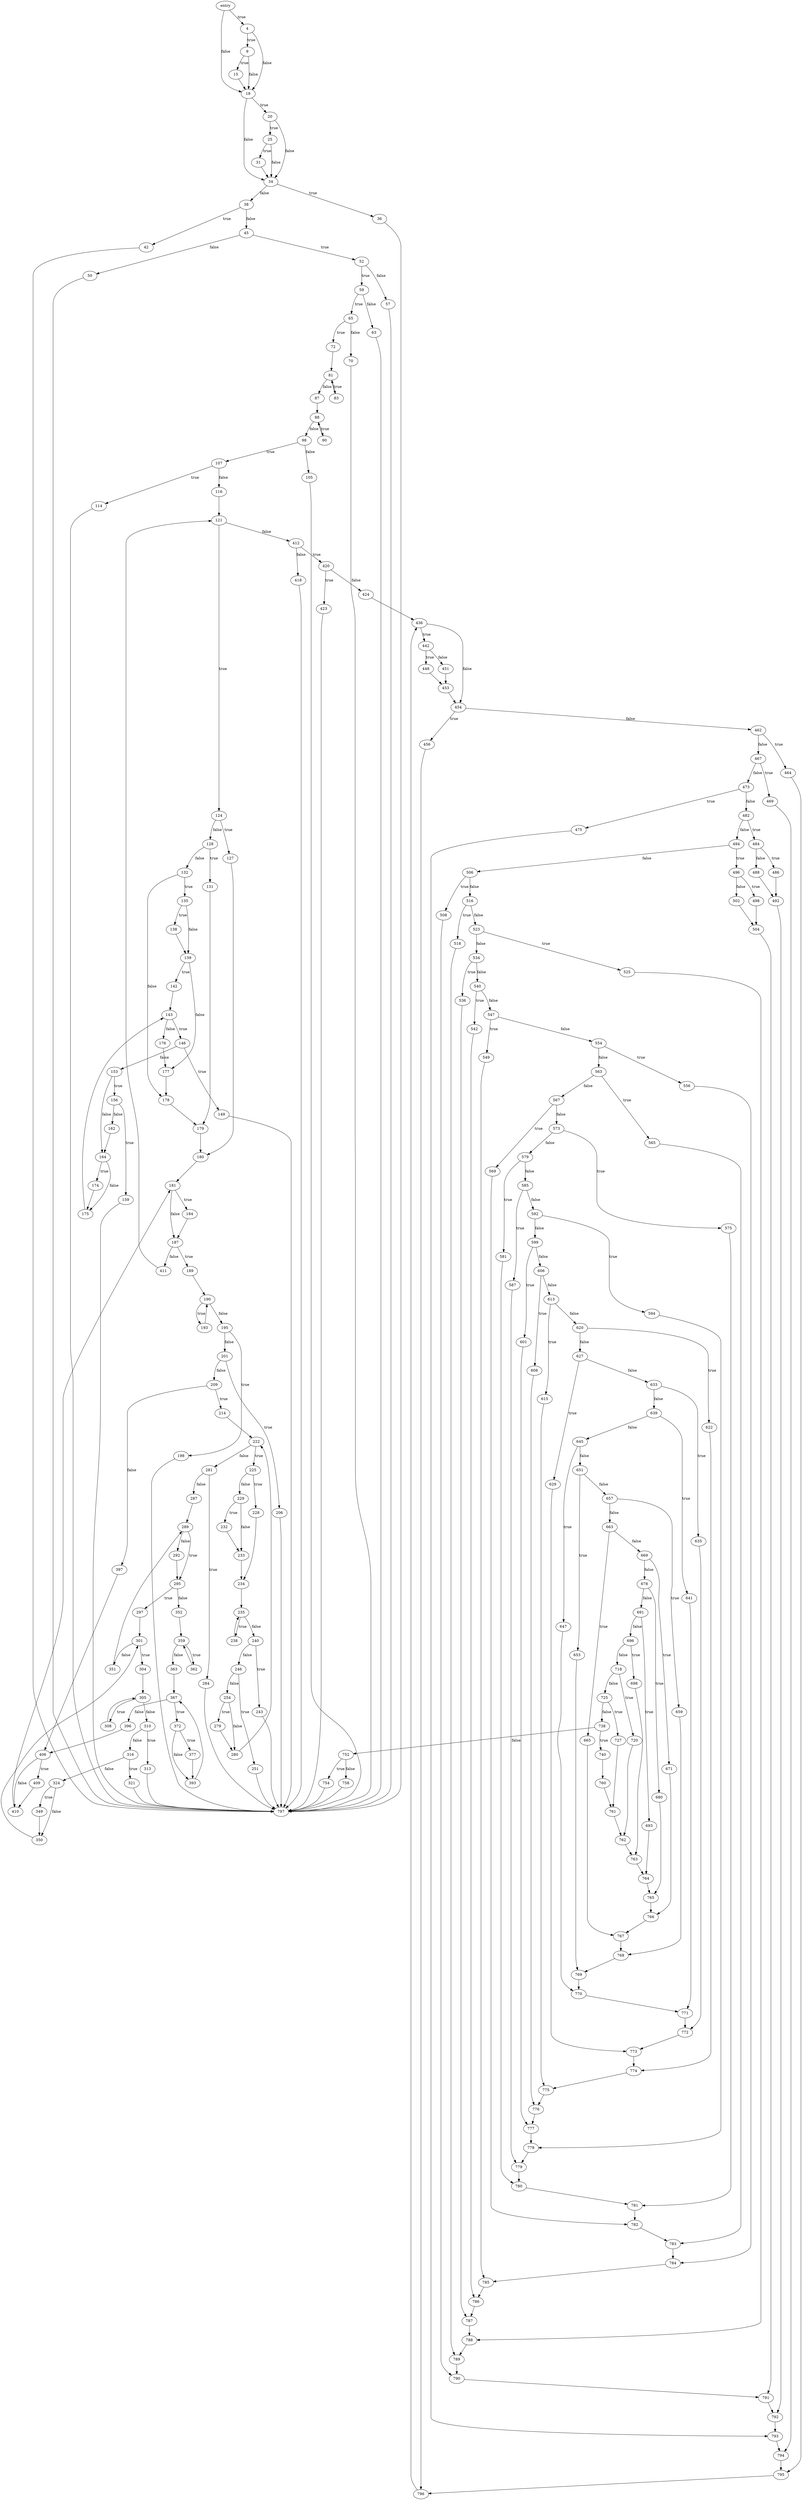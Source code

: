 digraph main {
	0->18[ label=false ];
	0->4[ label=true ];
	4->18[ label=false ];
	4->9[ label=true ];
	9->18[ label=false ];
	9->15[ label=true ];
	15->18;
	18->34[ label=false ];
	18->20[ label=true ];
	20->34[ label=false ];
	20->25[ label=true ];
	25->34[ label=false ];
	25->31[ label=true ];
	31->34;
	34->38[ label=false ];
	34->36[ label=true ];
	36->797;
	38->45[ label=false ];
	38->42[ label=true ];
	42->797;
	45->50[ label=false ];
	45->52[ label=true ];
	50->797;
	52->57[ label=false ];
	52->59[ label=true ];
	57->797;
	59->63[ label=false ];
	59->65[ label=true ];
	63->797;
	65->70[ label=false ];
	65->72[ label=true ];
	70->797;
	72->81;
	81->87[ label=false ];
	81->83[ label=true ];
	83->81;
	87->88;
	88->98[ label=false ];
	88->90[ label=true ];
	90->88;
	98->105[ label=false ];
	98->107[ label=true ];
	105->797;
	107->116[ label=false ];
	107->114[ label=true ];
	114->797;
	116->121;
	121->412[ label=false ];
	121->124[ label=true ];
	124->128[ label=false ];
	124->127[ label=true ];
	127->180;
	128->132[ label=false ];
	128->131[ label=true ];
	131->179;
	132->178[ label=false ];
	132->135[ label=true ];
	135->139[ label=false ];
	135->138[ label=true ];
	138->139;
	139->177[ label=false ];
	139->142[ label=true ];
	142->143;
	143->176[ label=false ];
	143->146[ label=true ];
	146->153[ label=false ];
	146->149[ label=true ];
	149->797;
	153->164[ label=false ];
	153->156[ label=true ];
	156->162[ label=false ];
	156->159[ label=true ];
	159->797;
	162->164;
	164->175[ label=false ];
	164->174[ label=true ];
	174->175;
	175->143;
	176->177;
	177->178;
	178->179;
	179->180;
	180->181;
	181->187[ label=false ];
	181->184[ label=true ];
	184->187;
	187->411[ label=false ];
	187->189[ label=true ];
	189->190;
	190->195[ label=false ];
	190->193[ label=true ];
	193->190;
	195->201[ label=false ];
	195->198[ label=true ];
	198->797;
	201->209[ label=false ];
	201->206[ label=true ];
	206->797;
	209->397[ label=false ];
	209->214[ label=true ];
	214->222;
	222->281[ label=false ];
	222->225[ label=true ];
	225->229[ label=false ];
	225->228[ label=true ];
	228->234;
	229->233[ label=false ];
	229->232[ label=true ];
	232->233;
	233->234;
	234->235;
	235->240[ label=false ];
	235->238[ label=true ];
	238->235;
	240->246[ label=false ];
	240->243[ label=true ];
	243->797;
	246->254[ label=false ];
	246->251[ label=true ];
	251->797;
	254->280[ label=false ];
	254->279[ label=true ];
	279->280;
	280->222;
	281->287[ label=false ];
	281->284[ label=true ];
	284->797;
	287->289;
	289->292[ label=false ];
	289->295[ label=true ];
	292->295;
	295->352[ label=false ];
	295->297[ label=true ];
	297->301;
	301->351[ label=false ];
	301->304[ label=true ];
	304->305;
	305->310[ label=false ];
	305->308[ label=true ];
	308->305;
	310->316[ label=false ];
	310->313[ label=true ];
	313->797;
	316->324[ label=false ];
	316->321[ label=true ];
	321->797;
	324->350[ label=false ];
	324->349[ label=true ];
	349->350;
	350->301;
	351->289;
	352->359;
	359->363[ label=false ];
	359->362[ label=true ];
	362->359;
	363->367;
	367->396[ label=false ];
	367->372[ label=true ];
	372->393[ label=false ];
	372->377[ label=true ];
	377->393;
	393->367;
	396->406;
	397->406;
	406->410[ label=false ];
	406->409[ label=true ];
	409->410;
	410->181;
	411->121;
	412->418[ label=false ];
	412->420[ label=true ];
	418->797;
	420->424[ label=false ];
	420->423[ label=true ];
	423->797;
	424->436;
	436->454[ label=false ];
	436->442[ label=true ];
	442->451[ label=false ];
	442->448[ label=true ];
	448->453;
	451->453;
	453->454;
	454->462[ label=false ];
	454->456[ label=true ];
	456->796;
	462->467[ label=false ];
	462->464[ label=true ];
	464->795;
	467->473[ label=false ];
	467->469[ label=true ];
	469->794;
	473->482[ label=false ];
	473->475[ label=true ];
	475->793;
	482->494[ label=false ];
	482->484[ label=true ];
	484->488[ label=false ];
	484->486[ label=true ];
	486->492;
	488->492;
	492->792;
	494->506[ label=false ];
	494->496[ label=true ];
	496->502[ label=false ];
	496->498[ label=true ];
	498->504;
	502->504;
	504->791;
	506->516[ label=false ];
	506->508[ label=true ];
	508->790;
	516->523[ label=false ];
	516->518[ label=true ];
	518->789;
	523->534[ label=false ];
	523->525[ label=true ];
	525->788;
	534->540[ label=false ];
	534->536[ label=true ];
	536->787;
	540->547[ label=false ];
	540->542[ label=true ];
	542->786;
	547->554[ label=false ];
	547->549[ label=true ];
	549->785;
	554->563[ label=false ];
	554->556[ label=true ];
	556->784;
	563->567[ label=false ];
	563->565[ label=true ];
	565->783;
	567->573[ label=false ];
	567->569[ label=true ];
	569->782;
	573->579[ label=false ];
	573->575[ label=true ];
	575->781;
	579->585[ label=false ];
	579->581[ label=true ];
	581->780;
	585->592[ label=false ];
	585->587[ label=true ];
	587->779;
	592->599[ label=false ];
	592->594[ label=true ];
	594->778;
	599->606[ label=false ];
	599->601[ label=true ];
	601->777;
	606->613[ label=false ];
	606->608[ label=true ];
	608->776;
	613->620[ label=false ];
	613->615[ label=true ];
	615->775;
	620->627[ label=false ];
	620->622[ label=true ];
	622->774;
	627->633[ label=false ];
	627->629[ label=true ];
	629->773;
	633->639[ label=false ];
	633->635[ label=true ];
	635->772;
	639->645[ label=false ];
	639->641[ label=true ];
	641->771;
	645->651[ label=false ];
	645->647[ label=true ];
	647->770;
	651->657[ label=false ];
	651->653[ label=true ];
	653->769;
	657->663[ label=false ];
	657->659[ label=true ];
	659->768;
	663->669[ label=false ];
	663->665[ label=true ];
	665->767;
	669->678[ label=false ];
	669->671[ label=true ];
	671->766;
	678->691[ label=false ];
	678->680[ label=true ];
	680->765;
	691->696[ label=false ];
	691->693[ label=true ];
	693->764;
	696->718[ label=false ];
	696->698[ label=true ];
	698->763;
	718->725[ label=false ];
	718->720[ label=true ];
	720->762;
	725->738[ label=false ];
	725->727[ label=true ];
	727->761;
	738->752[ label=false ];
	738->740[ label=true ];
	740->760;
	752->758[ label=false ];
	752->754[ label=true ];
	754->797;
	758->797;
	760->761;
	761->762;
	762->763;
	763->764;
	764->765;
	765->766;
	766->767;
	767->768;
	768->769;
	769->770;
	770->771;
	771->772;
	772->773;
	773->774;
	774->775;
	775->776;
	776->777;
	777->778;
	778->779;
	779->780;
	780->781;
	781->782;
	782->783;
	783->784;
	784->785;
	785->786;
	786->787;
	787->788;
	788->789;
	789->790;
	790->791;
	791->792;
	792->793;
	793->794;
	794->795;
	795->796;
	796->436;
	0 [ label=entry ];
	105;
	107;
	114;
	116;
	121;
	124;
	127;
	128;
	131;
	132;
	135;
	138;
	139;
	142;
	143;
	146;
	149;
	15;
	153;
	156;
	159;
	162;
	164;
	174;
	175;
	176;
	177;
	178;
	179;
	18;
	180;
	181;
	184;
	187;
	189;
	190;
	193;
	195;
	198;
	20;
	201;
	206;
	209;
	214;
	222;
	225;
	228;
	229;
	232;
	233;
	234;
	235;
	238;
	240;
	243;
	246;
	25;
	251;
	254;
	279;
	280;
	281;
	284;
	287;
	289;
	292;
	295;
	297;
	301;
	304;
	305;
	308;
	31;
	310;
	313;
	316;
	321;
	324;
	34;
	349;
	350;
	351;
	352;
	359;
	36;
	362;
	363;
	367;
	372;
	377;
	38;
	393;
	396;
	397;
	4;
	406;
	409;
	410;
	411;
	412;
	418;
	42;
	420;
	423;
	424;
	436;
	442;
	448;
	45;
	451;
	453;
	454;
	456;
	462;
	464;
	467;
	469;
	473;
	475;
	482;
	484;
	486;
	488;
	492;
	494;
	496;
	498;
	50;
	502;
	504;
	506;
	508;
	516;
	518;
	52;
	523;
	525;
	534;
	536;
	540;
	542;
	547;
	549;
	554;
	556;
	563;
	565;
	567;
	569;
	57;
	573;
	575;
	579;
	581;
	585;
	587;
	59;
	592;
	594;
	599;
	601;
	606;
	608;
	613;
	615;
	620;
	622;
	627;
	629;
	63;
	633;
	635;
	639;
	641;
	645;
	647;
	65;
	651;
	653;
	657;
	659;
	663;
	665;
	669;
	671;
	678;
	680;
	691;
	693;
	696;
	698;
	70;
	718;
	72;
	720;
	725;
	727;
	738;
	740;
	752;
	754;
	758;
	760;
	761;
	762;
	763;
	764;
	765;
	766;
	767;
	768;
	769;
	770;
	771;
	772;
	773;
	774;
	775;
	776;
	777;
	778;
	779;
	780;
	781;
	782;
	783;
	784;
	785;
	786;
	787;
	788;
	789;
	790;
	791;
	792;
	793;
	794;
	795;
	796;
	797;
	81;
	83;
	87;
	88;
	9;
	90;
	98;

}
